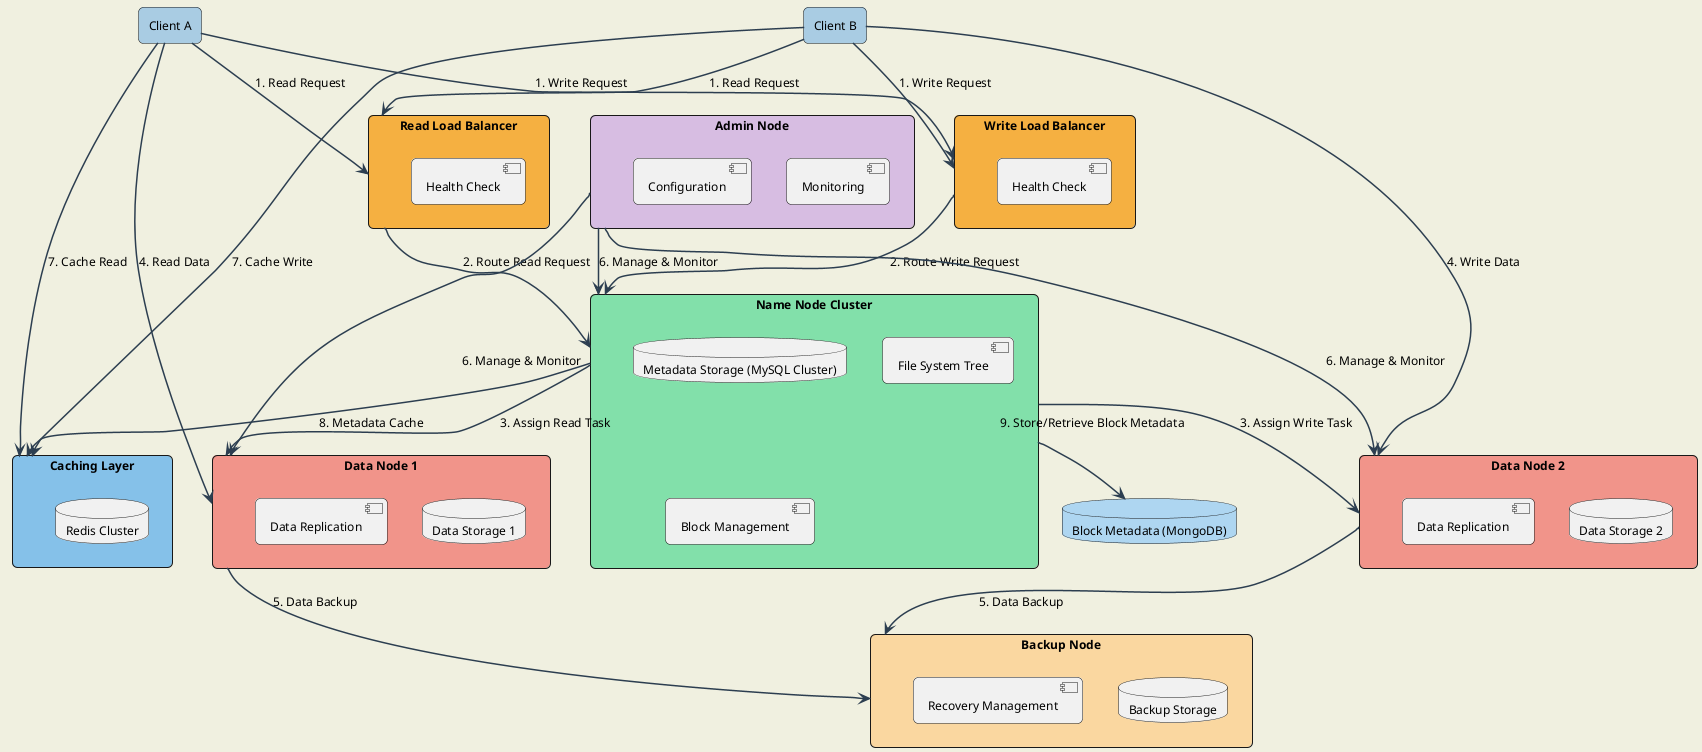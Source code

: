 @startuml Distributed File System Architecture

skinparam backgroundColor #F0F0E0
skinparam handwritten false
skinparam monochrome false
skinparam defaultFontName Arial
skinparam defaultFontSize 12
skinparam roundCorner 10
skinparam ArrowColor #2C3E50
skinparam ArrowThickness 1.5

!define RECTANGLE rectangle
!define DATABASE database

' Client nodes
rectangle "Client A" as ClientA #A9CCE3
rectangle "Client B" as ClientB #A9CCE3

' Load Balancers
RECTANGLE "Read Load Balancer" as ReadLB #F5B041 {
    component "Health Check" as ReadHealthCheck
}

RECTANGLE "Write Load Balancer" as WriteLB #F5B041 {
    component "Health Check" as WriteHealthCheck
}

' Name Node Cluster
RECTANGLE "Name Node Cluster" as NameNodeCluster #82E0AA {
    DATABASE "Metadata Storage (MySQL Cluster)" as MetadataStorage
    component "File System Tree" as FSTree
    component "Block Management" as BlockMgmt
}

' Data Nodes
RECTANGLE "Data Node 1" as DataNode1 #F1948A {
    DATABASE "Data Storage 1" as DataStorage1
    component "Data Replication" as Replication1
}

RECTANGLE "Data Node 2" as DataNode2 #F1948A {
    DATABASE "Data Storage 2" as DataStorage2
    component "Data Replication" as Replication2
}

' Admin Node
RECTANGLE "Admin Node" as AdminNode #D7BDE2 {
    component "Monitoring" as Monitoring
    component "Configuration" as Config
}

' Backup Node
RECTANGLE "Backup Node" as BackupNode #FAD7A0 {
    DATABASE "Backup Storage" as BackupStorage
    component "Recovery Management" as RecoveryMgmt
}

' Caching Layer
RECTANGLE "Caching Layer" as CacheLayer #85C1E9 {
    DATABASE "Redis Cluster" as RedisCache
}

' Block Metadata
DATABASE "Block Metadata (MongoDB)" as BlockMetadataDB #AED6F1

' Connections
ClientA --> ReadLB : "1. Read Request"
ClientA --> WriteLB : "1. Write Request"
ClientB --> ReadLB : "1. Read Request"
ClientB --> WriteLB : "1. Write Request"

ReadLB --> NameNodeCluster : "2. Route Read Request"
WriteLB --> NameNodeCluster : "2. Route Write Request"

NameNodeCluster --> DataNode1 : "3. Assign Read Task"
NameNodeCluster --> DataNode2 : "3. Assign Write Task"

ClientA --> DataNode1 : "4. Read Data"
ClientB --> DataNode2 : "4. Write Data"

DataNode1 --> BackupNode : "5. Data Backup"
DataNode2 --> BackupNode : "5. Data Backup"

AdminNode --> NameNodeCluster : "6. Manage & Monitor"
AdminNode --> DataNode1 : "6. Manage & Monitor"
AdminNode --> DataNode2 : "6. Manage & Monitor"

ClientA --> CacheLayer : "7. Cache Read"
ClientB --> CacheLayer : "7. Cache Write"

NameNodeCluster --> CacheLayer : "8. Metadata Cache"
NameNodeCluster --> BlockMetadataDB : "9. Store/Retrieve Block Metadata"

@enduml

